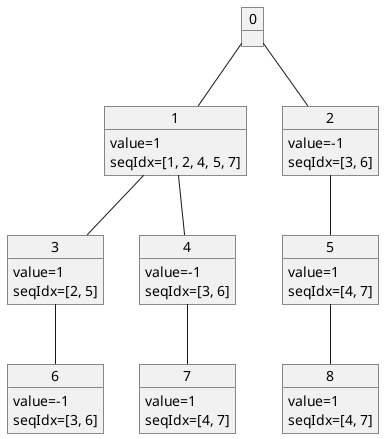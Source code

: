 'This file was automatically generated.
@startuml tree_diagram
object 0
object 1
1 : value=1
1 : seqIdx=[1, 2, 4, 5, 7]
object 2
2 : value=-1
2 : seqIdx=[3, 6]
object 3
3 : value=1
3 : seqIdx=[2, 5]
object 4
4 : value=-1
4 : seqIdx=[3, 6]
object 5
5 : value=1
5 : seqIdx=[4, 7]
object 6
6 : value=-1
6 : seqIdx=[3, 6]
object 7
7 : value=1
7 : seqIdx=[4, 7]
object 8
8 : value=1
8 : seqIdx=[4, 7]
0--1
0--2
1--3
1--4
2--5
3--6
4--7
5--8
@enduml